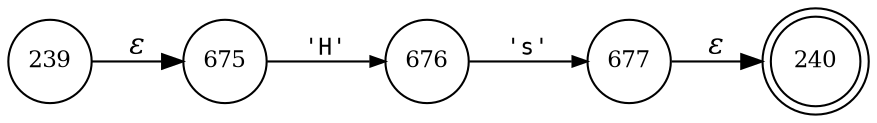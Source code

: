 digraph ATN {
rankdir=LR;
s240[fontsize=11, label="240", shape=doublecircle, fixedsize=true, width=.6];
s675[fontsize=11,label="675", shape=circle, fixedsize=true, width=.55, peripheries=1];
s676[fontsize=11,label="676", shape=circle, fixedsize=true, width=.55, peripheries=1];
s677[fontsize=11,label="677", shape=circle, fixedsize=true, width=.55, peripheries=1];
s239[fontsize=11,label="239", shape=circle, fixedsize=true, width=.55, peripheries=1];
s239 -> s675 [fontname="Times-Italic", label="&epsilon;"];
s675 -> s676 [fontsize=11, fontname="Courier", arrowsize=.7, label = "'H'", arrowhead = normal];
s676 -> s677 [fontsize=11, fontname="Courier", arrowsize=.7, label = "'s'", arrowhead = normal];
s677 -> s240 [fontname="Times-Italic", label="&epsilon;"];
}